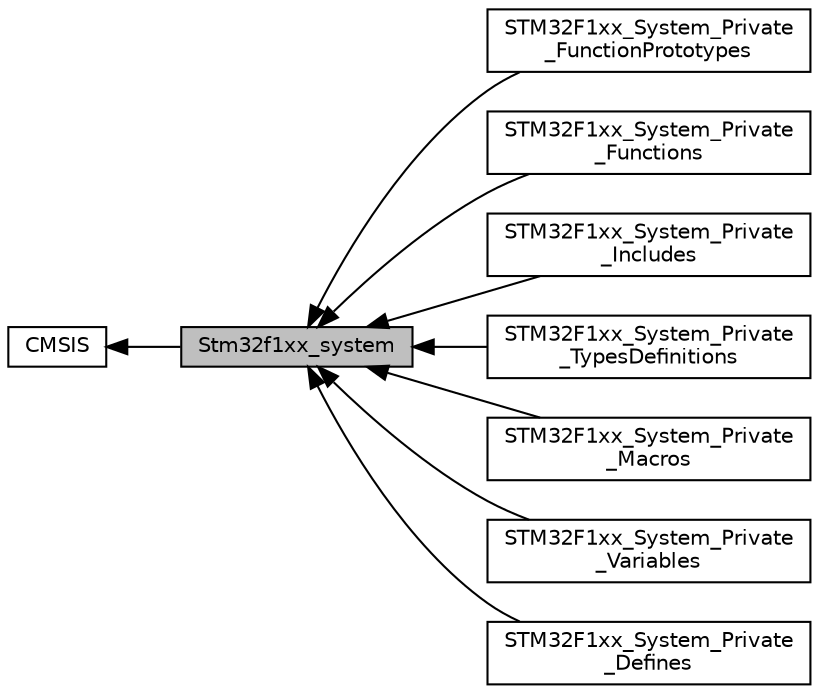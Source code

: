 digraph "Stm32f1xx_system"
{
  edge [fontname="Helvetica",fontsize="10",labelfontname="Helvetica",labelfontsize="10"];
  node [fontname="Helvetica",fontsize="10",shape=record];
  rankdir=LR;
  Node7 [label="STM32F1xx_System_Private\l_FunctionPrototypes",height=0.2,width=0.4,color="black", fillcolor="white", style="filled",URL="$group__STM32F1xx__System__Private__FunctionPrototypes.html"];
  Node0 [label="Stm32f1xx_system",height=0.2,width=0.4,color="black", fillcolor="grey75", style="filled", fontcolor="black"];
  Node8 [label="STM32F1xx_System_Private\l_Functions",height=0.2,width=0.4,color="black", fillcolor="white", style="filled",URL="$group__STM32F1xx__System__Private__Functions.html"];
  Node2 [label="STM32F1xx_System_Private\l_Includes",height=0.2,width=0.4,color="black", fillcolor="white", style="filled",URL="$group__STM32F1xx__System__Private__Includes.html"];
  Node3 [label="STM32F1xx_System_Private\l_TypesDefinitions",height=0.2,width=0.4,color="black", fillcolor="white", style="filled",URL="$group__STM32F1xx__System__Private__TypesDefinitions.html"];
  Node5 [label="STM32F1xx_System_Private\l_Macros",height=0.2,width=0.4,color="black", fillcolor="white", style="filled",URL="$group__STM32F1xx__System__Private__Macros.html"];
  Node1 [label="CMSIS",height=0.2,width=0.4,color="black", fillcolor="white", style="filled",URL="$group__CMSIS.html"];
  Node6 [label="STM32F1xx_System_Private\l_Variables",height=0.2,width=0.4,color="black", fillcolor="white", style="filled",URL="$group__STM32F1xx__System__Private__Variables.html"];
  Node4 [label="STM32F1xx_System_Private\l_Defines",height=0.2,width=0.4,color="black", fillcolor="white", style="filled",URL="$group__STM32F1xx__System__Private__Defines.html"];
  Node1->Node0 [shape=plaintext, dir="back", style="solid"];
  Node0->Node2 [shape=plaintext, dir="back", style="solid"];
  Node0->Node3 [shape=plaintext, dir="back", style="solid"];
  Node0->Node4 [shape=plaintext, dir="back", style="solid"];
  Node0->Node5 [shape=plaintext, dir="back", style="solid"];
  Node0->Node6 [shape=plaintext, dir="back", style="solid"];
  Node0->Node7 [shape=plaintext, dir="back", style="solid"];
  Node0->Node8 [shape=plaintext, dir="back", style="solid"];
}
